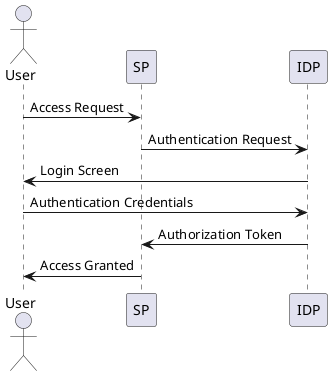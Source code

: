 @startuml
actor User
User -> SP: Access Request
SP -> IDP: Authentication Request
IDP -> User: Login Screen
User -> IDP: Authentication Credentials
IDP -> SP: Authorization Token
SP -> User: Access Granted
@enduml